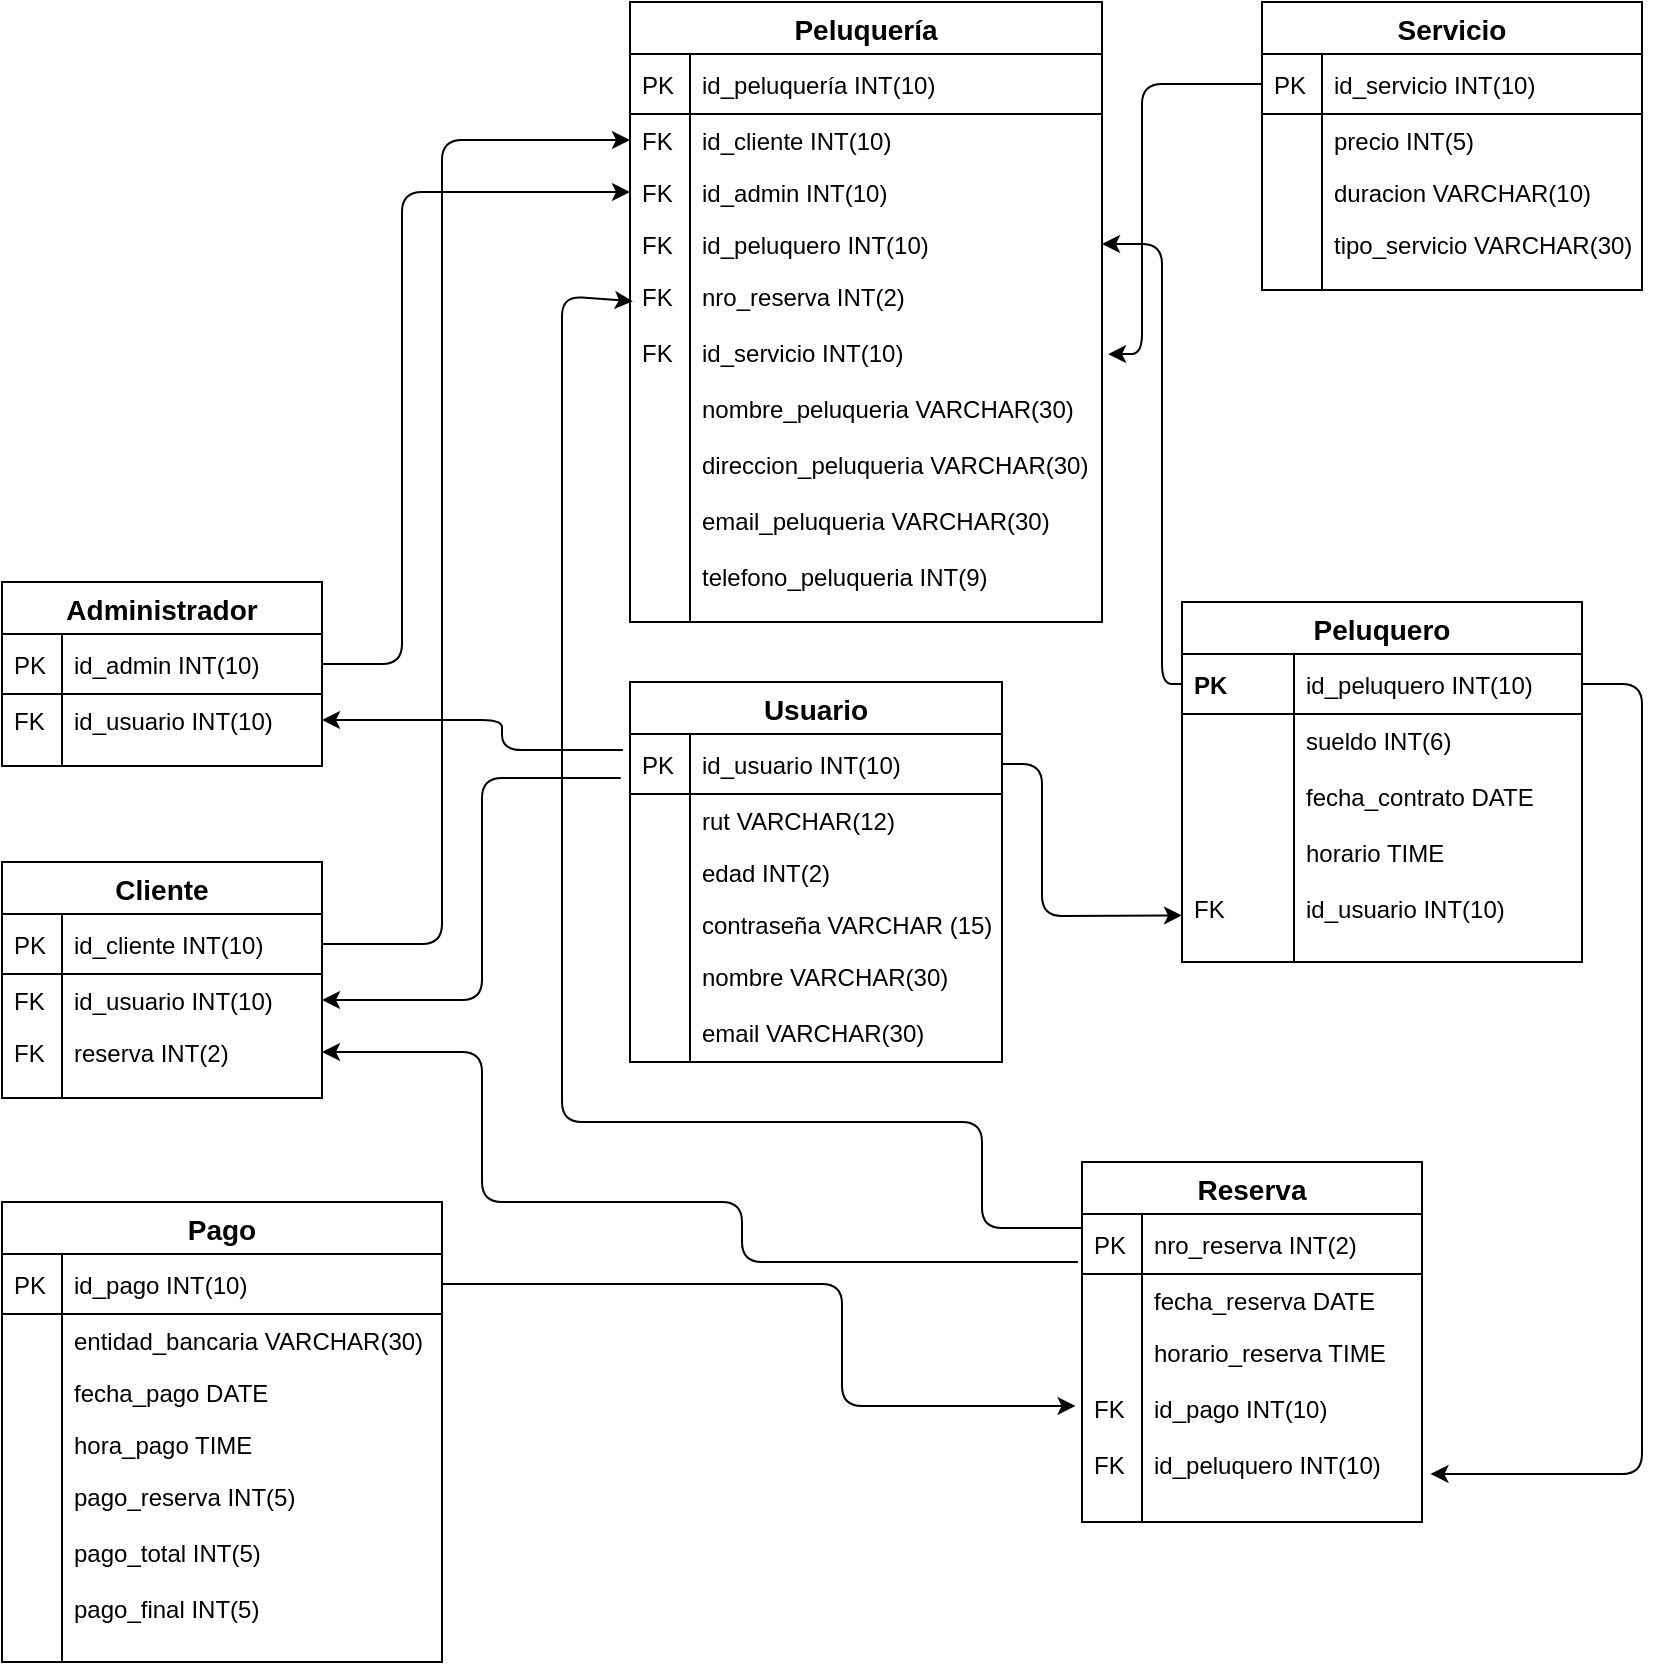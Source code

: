 <mxfile version="13.1.5" type="device"><diagram id="C5RBs43oDa-KdzZeNtuy" name="Page-1"><mxGraphModel dx="868" dy="1619" grid="1" gridSize="10" guides="1" tooltips="1" connect="1" arrows="1" fold="1" page="1" pageScale="1" pageWidth="827" pageHeight="1169" math="0" shadow="0"><root><mxCell id="WIyWlLk6GJQsqaUBKTNV-0"/><mxCell id="WIyWlLk6GJQsqaUBKTNV-1" parent="WIyWlLk6GJQsqaUBKTNV-0"/><mxCell id="bzGOOgUOMoPAj__PkRqI-43" value="Administrador" style="swimlane;fontStyle=1;childLayout=stackLayout;horizontal=1;startSize=26;horizontalStack=0;resizeParent=1;resizeParentMax=0;resizeLast=0;collapsible=1;marginBottom=0;align=center;fontSize=14;" parent="WIyWlLk6GJQsqaUBKTNV-1" vertex="1"><mxGeometry x="20" y="160" width="160" height="92" as="geometry"/></mxCell><mxCell id="bzGOOgUOMoPAj__PkRqI-44" value="id_admin INT(10)" style="shape=partialRectangle;top=0;left=0;right=0;bottom=1;align=left;verticalAlign=middle;fillColor=none;spacingLeft=34;spacingRight=4;overflow=hidden;rotatable=0;points=[[0,0.5],[1,0.5]];portConstraint=eastwest;dropTarget=0;fontStyle=0;fontSize=12;" parent="bzGOOgUOMoPAj__PkRqI-43" vertex="1"><mxGeometry y="26" width="160" height="30" as="geometry"/></mxCell><mxCell id="bzGOOgUOMoPAj__PkRqI-45" value="PK" style="shape=partialRectangle;top=0;left=0;bottom=0;fillColor=none;align=left;verticalAlign=middle;spacingLeft=4;spacingRight=4;overflow=hidden;rotatable=0;points=[];portConstraint=eastwest;part=1;fontSize=12;" parent="bzGOOgUOMoPAj__PkRqI-44" vertex="1" connectable="0"><mxGeometry width="30" height="30" as="geometry"/></mxCell><mxCell id="bzGOOgUOMoPAj__PkRqI-46" value="id_usuario INT(10)" style="shape=partialRectangle;top=0;left=0;right=0;bottom=0;align=left;verticalAlign=top;fillColor=none;spacingLeft=34;spacingRight=4;overflow=hidden;rotatable=0;points=[[0,0.5],[1,0.5]];portConstraint=eastwest;dropTarget=0;fontSize=12;" parent="bzGOOgUOMoPAj__PkRqI-43" vertex="1"><mxGeometry y="56" width="160" height="26" as="geometry"/></mxCell><mxCell id="bzGOOgUOMoPAj__PkRqI-47" value="FK" style="shape=partialRectangle;top=0;left=0;bottom=0;fillColor=none;align=left;verticalAlign=top;spacingLeft=4;spacingRight=4;overflow=hidden;rotatable=0;points=[];portConstraint=eastwest;part=1;fontSize=12;" parent="bzGOOgUOMoPAj__PkRqI-46" vertex="1" connectable="0"><mxGeometry width="30" height="26" as="geometry"/></mxCell><mxCell id="bzGOOgUOMoPAj__PkRqI-52" value="" style="shape=partialRectangle;top=0;left=0;right=0;bottom=0;align=left;verticalAlign=top;fillColor=none;spacingLeft=34;spacingRight=4;overflow=hidden;rotatable=0;points=[[0,0.5],[1,0.5]];portConstraint=eastwest;dropTarget=0;fontSize=12;" parent="bzGOOgUOMoPAj__PkRqI-43" vertex="1"><mxGeometry y="82" width="160" height="10" as="geometry"/></mxCell><mxCell id="bzGOOgUOMoPAj__PkRqI-53" value="" style="shape=partialRectangle;top=0;left=0;bottom=0;fillColor=none;align=left;verticalAlign=top;spacingLeft=4;spacingRight=4;overflow=hidden;rotatable=0;points=[];portConstraint=eastwest;part=1;fontSize=12;" parent="bzGOOgUOMoPAj__PkRqI-52" vertex="1" connectable="0"><mxGeometry width="30" height="10" as="geometry"/></mxCell><mxCell id="bzGOOgUOMoPAj__PkRqI-76" value="Peluquería" style="swimlane;fontStyle=1;childLayout=stackLayout;horizontal=1;startSize=26;horizontalStack=0;resizeParent=1;resizeParentMax=0;resizeLast=0;collapsible=1;marginBottom=0;align=center;fontSize=14;" parent="WIyWlLk6GJQsqaUBKTNV-1" vertex="1"><mxGeometry x="334" y="-130" width="236" height="310" as="geometry"/></mxCell><mxCell id="bzGOOgUOMoPAj__PkRqI-77" value="id_peluquería INT(10)" style="shape=partialRectangle;top=0;left=0;right=0;bottom=1;align=left;verticalAlign=middle;fillColor=none;spacingLeft=34;spacingRight=4;overflow=hidden;rotatable=0;points=[[0,0.5],[1,0.5]];portConstraint=eastwest;dropTarget=0;fontStyle=0;fontSize=12;" parent="bzGOOgUOMoPAj__PkRqI-76" vertex="1"><mxGeometry y="26" width="236" height="30" as="geometry"/></mxCell><mxCell id="bzGOOgUOMoPAj__PkRqI-78" value="PK" style="shape=partialRectangle;top=0;left=0;bottom=0;fillColor=none;align=left;verticalAlign=middle;spacingLeft=4;spacingRight=4;overflow=hidden;rotatable=0;points=[];portConstraint=eastwest;part=1;fontSize=12;" parent="bzGOOgUOMoPAj__PkRqI-77" vertex="1" connectable="0"><mxGeometry width="30" height="30" as="geometry"/></mxCell><mxCell id="bzGOOgUOMoPAj__PkRqI-79" value="id_cliente INT(10)" style="shape=partialRectangle;top=0;left=0;right=0;bottom=0;align=left;verticalAlign=top;fillColor=none;spacingLeft=34;spacingRight=4;overflow=hidden;rotatable=0;points=[[0,0.5],[1,0.5]];portConstraint=eastwest;dropTarget=0;fontSize=12;" parent="bzGOOgUOMoPAj__PkRqI-76" vertex="1"><mxGeometry y="56" width="236" height="26" as="geometry"/></mxCell><mxCell id="bzGOOgUOMoPAj__PkRqI-80" value="FK" style="shape=partialRectangle;top=0;left=0;bottom=0;fillColor=none;align=left;verticalAlign=top;spacingLeft=4;spacingRight=4;overflow=hidden;rotatable=0;points=[];portConstraint=eastwest;part=1;fontSize=12;" parent="bzGOOgUOMoPAj__PkRqI-79" vertex="1" connectable="0"><mxGeometry width="30" height="26" as="geometry"/></mxCell><mxCell id="bzGOOgUOMoPAj__PkRqI-81" value="id_admin INT(10)" style="shape=partialRectangle;top=0;left=0;right=0;bottom=0;align=left;verticalAlign=top;fillColor=none;spacingLeft=34;spacingRight=4;overflow=hidden;rotatable=0;points=[[0,0.5],[1,0.5]];portConstraint=eastwest;dropTarget=0;fontSize=12;" parent="bzGOOgUOMoPAj__PkRqI-76" vertex="1"><mxGeometry y="82" width="236" height="26" as="geometry"/></mxCell><mxCell id="bzGOOgUOMoPAj__PkRqI-82" value="FK" style="shape=partialRectangle;top=0;left=0;bottom=0;fillColor=none;align=left;verticalAlign=top;spacingLeft=4;spacingRight=4;overflow=hidden;rotatable=0;points=[];portConstraint=eastwest;part=1;fontSize=12;" parent="bzGOOgUOMoPAj__PkRqI-81" vertex="1" connectable="0"><mxGeometry width="30" height="26" as="geometry"/></mxCell><mxCell id="bzGOOgUOMoPAj__PkRqI-83" value="id_peluquero INT(10)" style="shape=partialRectangle;top=0;left=0;right=0;bottom=0;align=left;verticalAlign=top;fillColor=none;spacingLeft=34;spacingRight=4;overflow=hidden;rotatable=0;points=[[0,0.5],[1,0.5]];portConstraint=eastwest;dropTarget=0;fontSize=12;" parent="bzGOOgUOMoPAj__PkRqI-76" vertex="1"><mxGeometry y="108" width="236" height="26" as="geometry"/></mxCell><mxCell id="bzGOOgUOMoPAj__PkRqI-84" value="FK" style="shape=partialRectangle;top=0;left=0;bottom=0;fillColor=none;align=left;verticalAlign=top;spacingLeft=4;spacingRight=4;overflow=hidden;rotatable=0;points=[];portConstraint=eastwest;part=1;fontSize=12;" parent="bzGOOgUOMoPAj__PkRqI-83" vertex="1" connectable="0"><mxGeometry width="30" height="26" as="geometry"/></mxCell><mxCell id="bzGOOgUOMoPAj__PkRqI-85" value="nro_reserva INT(2)&#10;&#10;id_servicio INT(10)&#10;&#10;nombre_peluqueria VARCHAR(30)&#10;&#10;direccion_peluqueria VARCHAR(30)&#10;&#10;email_peluqueria VARCHAR(30)&#10;&#10;telefono_peluqueria INT(9)" style="shape=partialRectangle;top=0;left=0;right=0;bottom=0;align=left;verticalAlign=top;fillColor=none;spacingLeft=34;spacingRight=4;overflow=hidden;rotatable=0;points=[[0,0.5],[1,0.5]];portConstraint=eastwest;dropTarget=0;fontSize=12;" parent="bzGOOgUOMoPAj__PkRqI-76" vertex="1"><mxGeometry y="134" width="236" height="176" as="geometry"/></mxCell><mxCell id="bzGOOgUOMoPAj__PkRqI-86" value="FK&#10;&#10;FK" style="shape=partialRectangle;top=0;left=0;bottom=0;fillColor=none;align=left;verticalAlign=top;spacingLeft=4;spacingRight=4;overflow=hidden;rotatable=0;points=[];portConstraint=eastwest;part=1;fontSize=12;" parent="bzGOOgUOMoPAj__PkRqI-85" vertex="1" connectable="0"><mxGeometry width="30" height="176.0" as="geometry"/></mxCell><mxCell id="bzGOOgUOMoPAj__PkRqI-87" value="" style="endArrow=classic;html=1;exitX=1;exitY=0.5;exitDx=0;exitDy=0;entryX=0;entryY=0.5;entryDx=0;entryDy=0;" parent="WIyWlLk6GJQsqaUBKTNV-1" source="bzGOOgUOMoPAj__PkRqI-44" target="bzGOOgUOMoPAj__PkRqI-81" edge="1"><mxGeometry width="50" height="50" relative="1" as="geometry"><mxPoint x="200" y="230" as="sourcePoint"/><mxPoint x="270" y="-50" as="targetPoint"/><Array as="points"><mxPoint x="220" y="201"/><mxPoint x="220" y="-35"/></Array></mxGeometry></mxCell><mxCell id="bzGOOgUOMoPAj__PkRqI-54" value="Cliente" style="swimlane;fontStyle=1;childLayout=stackLayout;horizontal=1;startSize=26;horizontalStack=0;resizeParent=1;resizeParentMax=0;resizeLast=0;collapsible=1;marginBottom=0;align=center;fontSize=14;" parent="WIyWlLk6GJQsqaUBKTNV-1" vertex="1"><mxGeometry x="20" y="300" width="160" height="118" as="geometry"/></mxCell><mxCell id="bzGOOgUOMoPAj__PkRqI-55" value="id_cliente INT(10)" style="shape=partialRectangle;top=0;left=0;right=0;bottom=1;align=left;verticalAlign=middle;fillColor=none;spacingLeft=34;spacingRight=4;overflow=hidden;rotatable=0;points=[[0,0.5],[1,0.5]];portConstraint=eastwest;dropTarget=0;fontStyle=0;fontSize=12;" parent="bzGOOgUOMoPAj__PkRqI-54" vertex="1"><mxGeometry y="26" width="160" height="30" as="geometry"/></mxCell><mxCell id="bzGOOgUOMoPAj__PkRqI-56" value="PK" style="shape=partialRectangle;top=0;left=0;bottom=0;fillColor=none;align=left;verticalAlign=middle;spacingLeft=4;spacingRight=4;overflow=hidden;rotatable=0;points=[];portConstraint=eastwest;part=1;fontSize=12;" parent="bzGOOgUOMoPAj__PkRqI-55" vertex="1" connectable="0"><mxGeometry width="30" height="30" as="geometry"/></mxCell><mxCell id="bzGOOgUOMoPAj__PkRqI-57" value="id_usuario INT(10)" style="shape=partialRectangle;top=0;left=0;right=0;bottom=0;align=left;verticalAlign=top;fillColor=none;spacingLeft=34;spacingRight=4;overflow=hidden;rotatable=0;points=[[0,0.5],[1,0.5]];portConstraint=eastwest;dropTarget=0;fontSize=12;" parent="bzGOOgUOMoPAj__PkRqI-54" vertex="1"><mxGeometry y="56" width="160" height="26" as="geometry"/></mxCell><mxCell id="bzGOOgUOMoPAj__PkRqI-58" value="FK" style="shape=partialRectangle;top=0;left=0;bottom=0;fillColor=none;align=left;verticalAlign=top;spacingLeft=4;spacingRight=4;overflow=hidden;rotatable=0;points=[];portConstraint=eastwest;part=1;fontSize=12;" parent="bzGOOgUOMoPAj__PkRqI-57" vertex="1" connectable="0"><mxGeometry width="30" height="26" as="geometry"/></mxCell><mxCell id="bzGOOgUOMoPAj__PkRqI-59" value="reserva INT(2)" style="shape=partialRectangle;top=0;left=0;right=0;bottom=0;align=left;verticalAlign=top;fillColor=none;spacingLeft=34;spacingRight=4;overflow=hidden;rotatable=0;points=[[0,0.5],[1,0.5]];portConstraint=eastwest;dropTarget=0;fontSize=12;" parent="bzGOOgUOMoPAj__PkRqI-54" vertex="1"><mxGeometry y="82" width="160" height="26" as="geometry"/></mxCell><mxCell id="bzGOOgUOMoPAj__PkRqI-60" value="FK" style="shape=partialRectangle;top=0;left=0;bottom=0;fillColor=none;align=left;verticalAlign=top;spacingLeft=4;spacingRight=4;overflow=hidden;rotatable=0;points=[];portConstraint=eastwest;part=1;fontSize=12;" parent="bzGOOgUOMoPAj__PkRqI-59" vertex="1" connectable="0"><mxGeometry width="30" height="26" as="geometry"/></mxCell><mxCell id="bzGOOgUOMoPAj__PkRqI-63" value="" style="shape=partialRectangle;top=0;left=0;right=0;bottom=0;align=left;verticalAlign=top;fillColor=none;spacingLeft=34;spacingRight=4;overflow=hidden;rotatable=0;points=[[0,0.5],[1,0.5]];portConstraint=eastwest;dropTarget=0;fontSize=12;" parent="bzGOOgUOMoPAj__PkRqI-54" vertex="1"><mxGeometry y="108" width="160" height="10" as="geometry"/></mxCell><mxCell id="bzGOOgUOMoPAj__PkRqI-64" value="" style="shape=partialRectangle;top=0;left=0;bottom=0;fillColor=none;align=left;verticalAlign=top;spacingLeft=4;spacingRight=4;overflow=hidden;rotatable=0;points=[];portConstraint=eastwest;part=1;fontSize=12;" parent="bzGOOgUOMoPAj__PkRqI-63" vertex="1" connectable="0"><mxGeometry width="30" height="10" as="geometry"/></mxCell><mxCell id="bzGOOgUOMoPAj__PkRqI-36" value="Peluquero" style="swimlane;fontStyle=1;childLayout=stackLayout;horizontal=1;startSize=26;horizontalStack=0;resizeParent=1;resizeParentMax=0;resizeLast=0;collapsible=1;marginBottom=0;align=center;fontSize=14;" parent="WIyWlLk6GJQsqaUBKTNV-1" vertex="1"><mxGeometry x="610" y="170" width="200" height="180" as="geometry"/></mxCell><mxCell id="bzGOOgUOMoPAj__PkRqI-39" value="id_peluquero INT(10)" style="shape=partialRectangle;top=0;left=0;right=0;bottom=1;align=left;verticalAlign=middle;fillColor=none;spacingLeft=60;spacingRight=4;overflow=hidden;rotatable=0;points=[[0,0.5],[1,0.5]];portConstraint=eastwest;dropTarget=0;fontStyle=0;fontSize=12;" parent="bzGOOgUOMoPAj__PkRqI-36" vertex="1"><mxGeometry y="26" width="200" height="30" as="geometry"/></mxCell><mxCell id="bzGOOgUOMoPAj__PkRqI-40" value="PK" style="shape=partialRectangle;fontStyle=1;top=0;left=0;bottom=0;fillColor=none;align=left;verticalAlign=middle;spacingLeft=4;spacingRight=4;overflow=hidden;rotatable=0;points=[];portConstraint=eastwest;part=1;fontSize=12;" parent="bzGOOgUOMoPAj__PkRqI-39" vertex="1" connectable="0"><mxGeometry width="56" height="30" as="geometry"/></mxCell><mxCell id="bzGOOgUOMoPAj__PkRqI-41" value="sueldo INT(6)&#10;&#10;fecha_contrato DATE&#10;&#10;horario TIME&#10;&#10;id_usuario INT(10)" style="shape=partialRectangle;top=0;left=0;right=0;bottom=0;align=left;verticalAlign=top;fillColor=none;spacingLeft=60;spacingRight=4;overflow=hidden;rotatable=0;points=[[0,0.5],[1,0.5]];portConstraint=eastwest;dropTarget=0;fontSize=12;" parent="bzGOOgUOMoPAj__PkRqI-36" vertex="1"><mxGeometry y="56" width="200" height="124" as="geometry"/></mxCell><mxCell id="bzGOOgUOMoPAj__PkRqI-42" value="&#10;&#10;&#10;&#10;&#10;&#10;FK" style="shape=partialRectangle;top=0;left=0;bottom=0;fillColor=none;align=left;verticalAlign=top;spacingLeft=4;spacingRight=4;overflow=hidden;rotatable=0;points=[];portConstraint=eastwest;part=1;fontSize=12;" parent="bzGOOgUOMoPAj__PkRqI-41" vertex="1" connectable="0"><mxGeometry width="56" height="124" as="geometry"/></mxCell><mxCell id="bzGOOgUOMoPAj__PkRqI-88" value="" style="endArrow=classic;html=1;exitX=0;exitY=0.5;exitDx=0;exitDy=0;entryX=1;entryY=0.5;entryDx=0;entryDy=0;" parent="WIyWlLk6GJQsqaUBKTNV-1" source="bzGOOgUOMoPAj__PkRqI-39" target="bzGOOgUOMoPAj__PkRqI-83" edge="1"><mxGeometry width="50" height="50" relative="1" as="geometry"><mxPoint x="550" y="210" as="sourcePoint"/><mxPoint x="540" as="targetPoint"/><Array as="points"><mxPoint x="600" y="211"/><mxPoint x="600" y="-9"/></Array></mxGeometry></mxCell><mxCell id="bzGOOgUOMoPAj__PkRqI-89" value="" style="endArrow=classic;html=1;exitX=1;exitY=0.5;exitDx=0;exitDy=0;entryX=0;entryY=0.5;entryDx=0;entryDy=0;" parent="WIyWlLk6GJQsqaUBKTNV-1" source="bzGOOgUOMoPAj__PkRqI-55" target="bzGOOgUOMoPAj__PkRqI-79" edge="1"><mxGeometry width="50" height="50" relative="1" as="geometry"><mxPoint x="210" y="340" as="sourcePoint"/><mxPoint x="240" y="-90" as="targetPoint"/><Array as="points"><mxPoint x="240" y="341"/><mxPoint x="240" y="-61"/></Array></mxGeometry></mxCell><mxCell id="bzGOOgUOMoPAj__PkRqI-25" value="Reserva" style="swimlane;fontStyle=1;childLayout=stackLayout;horizontal=1;startSize=26;horizontalStack=0;resizeParent=1;resizeParentMax=0;resizeLast=0;collapsible=1;marginBottom=0;align=center;fontSize=14;" parent="WIyWlLk6GJQsqaUBKTNV-1" vertex="1"><mxGeometry x="560" y="450" width="170" height="180" as="geometry"/></mxCell><mxCell id="bzGOOgUOMoPAj__PkRqI-26" value="nro_reserva INT(2)" style="shape=partialRectangle;top=0;left=0;right=0;bottom=1;align=left;verticalAlign=middle;fillColor=none;spacingLeft=34;spacingRight=4;overflow=hidden;rotatable=0;points=[[0,0.5],[1,0.5]];portConstraint=eastwest;dropTarget=0;fontStyle=0;fontSize=12;" parent="bzGOOgUOMoPAj__PkRqI-25" vertex="1"><mxGeometry y="26" width="170" height="30" as="geometry"/></mxCell><mxCell id="bzGOOgUOMoPAj__PkRqI-27" value="PK" style="shape=partialRectangle;top=0;left=0;bottom=0;fillColor=none;align=left;verticalAlign=middle;spacingLeft=4;spacingRight=4;overflow=hidden;rotatable=0;points=[];portConstraint=eastwest;part=1;fontSize=12;" parent="bzGOOgUOMoPAj__PkRqI-26" vertex="1" connectable="0"><mxGeometry width="30" height="30" as="geometry"/></mxCell><mxCell id="bzGOOgUOMoPAj__PkRqI-28" value="fecha_reserva DATE" style="shape=partialRectangle;top=0;left=0;right=0;bottom=0;align=left;verticalAlign=top;fillColor=none;spacingLeft=34;spacingRight=4;overflow=hidden;rotatable=0;points=[[0,0.5],[1,0.5]];portConstraint=eastwest;dropTarget=0;fontSize=12;" parent="bzGOOgUOMoPAj__PkRqI-25" vertex="1"><mxGeometry y="56" width="170" height="26" as="geometry"/></mxCell><mxCell id="bzGOOgUOMoPAj__PkRqI-29" value="" style="shape=partialRectangle;top=0;left=0;bottom=0;fillColor=none;align=left;verticalAlign=top;spacingLeft=4;spacingRight=4;overflow=hidden;rotatable=0;points=[];portConstraint=eastwest;part=1;fontSize=12;" parent="bzGOOgUOMoPAj__PkRqI-28" vertex="1" connectable="0"><mxGeometry width="30" height="26" as="geometry"/></mxCell><mxCell id="bzGOOgUOMoPAj__PkRqI-30" value="horario_reserva TIME&#10;&#10;id_pago INT(10)&#10;&#10;id_peluquero INT(10)" style="shape=partialRectangle;top=0;left=0;right=0;bottom=0;align=left;verticalAlign=top;fillColor=none;spacingLeft=34;spacingRight=4;overflow=hidden;rotatable=0;points=[[0,0.5],[1,0.5]];portConstraint=eastwest;dropTarget=0;fontSize=12;" parent="bzGOOgUOMoPAj__PkRqI-25" vertex="1"><mxGeometry y="82" width="170" height="98" as="geometry"/></mxCell><mxCell id="bzGOOgUOMoPAj__PkRqI-31" value="&#10;&#10;FK&#10;&#10;FK" style="shape=partialRectangle;top=0;left=0;bottom=0;fillColor=none;align=left;verticalAlign=top;spacingLeft=4;spacingRight=4;overflow=hidden;rotatable=0;points=[];portConstraint=eastwest;part=1;fontSize=12;" parent="bzGOOgUOMoPAj__PkRqI-30" vertex="1" connectable="0"><mxGeometry width="30" height="98" as="geometry"/></mxCell><mxCell id="bzGOOgUOMoPAj__PkRqI-90" value="" style="endArrow=classic;html=1;exitX=0;exitY=0.233;exitDx=0;exitDy=0;entryX=0.006;entryY=0.089;entryDx=0;entryDy=0;entryPerimeter=0;exitPerimeter=0;" parent="WIyWlLk6GJQsqaUBKTNV-1" source="bzGOOgUOMoPAj__PkRqI-26" target="bzGOOgUOMoPAj__PkRqI-85" edge="1"><mxGeometry width="50" height="50" relative="1" as="geometry"><mxPoint x="460" y="480" as="sourcePoint"/><mxPoint x="300" y="10" as="targetPoint"/><Array as="points"><mxPoint x="510" y="483"/><mxPoint x="510" y="430"/><mxPoint x="300" y="430"/><mxPoint x="300" y="17"/></Array></mxGeometry></mxCell><mxCell id="bzGOOgUOMoPAj__PkRqI-94" value="" style="endArrow=classic;html=1;exitX=-0.019;exitY=0.267;exitDx=0;exitDy=0;exitPerimeter=0;entryX=1;entryY=0.5;entryDx=0;entryDy=0;" parent="WIyWlLk6GJQsqaUBKTNV-1" source="bzGOOgUOMoPAj__PkRqI-1" target="bzGOOgUOMoPAj__PkRqI-46" edge="1"><mxGeometry width="50" height="50" relative="1" as="geometry"><mxPoint x="250" y="310" as="sourcePoint"/><mxPoint x="210" y="275" as="targetPoint"/><Array as="points"><mxPoint x="270" y="244"/><mxPoint x="270" y="229"/></Array></mxGeometry></mxCell><mxCell id="bzGOOgUOMoPAj__PkRqI-95" value="" style="endArrow=classic;html=1;exitX=-0.025;exitY=0.733;exitDx=0;exitDy=0;exitPerimeter=0;entryX=1;entryY=0.5;entryDx=0;entryDy=0;" parent="WIyWlLk6GJQsqaUBKTNV-1" source="bzGOOgUOMoPAj__PkRqI-1" target="bzGOOgUOMoPAj__PkRqI-57" edge="1"><mxGeometry width="50" height="50" relative="1" as="geometry"><mxPoint x="220" y="430" as="sourcePoint"/><mxPoint x="260" y="400" as="targetPoint"/><Array as="points"><mxPoint x="260" y="258"/><mxPoint x="260" y="369"/></Array></mxGeometry></mxCell><mxCell id="bzGOOgUOMoPAj__PkRqI-96" value="" style="endArrow=classic;html=1;exitX=-0.012;exitY=0.8;exitDx=0;exitDy=0;exitPerimeter=0;entryX=1;entryY=0.5;entryDx=0;entryDy=0;" parent="WIyWlLk6GJQsqaUBKTNV-1" source="bzGOOgUOMoPAj__PkRqI-26" target="bzGOOgUOMoPAj__PkRqI-59" edge="1"><mxGeometry width="50" height="50" relative="1" as="geometry"><mxPoint x="450" y="540" as="sourcePoint"/><mxPoint x="220" y="400" as="targetPoint"/><Array as="points"><mxPoint x="390" y="500"/><mxPoint x="390" y="470"/><mxPoint x="260" y="470"/><mxPoint x="260" y="395"/></Array></mxGeometry></mxCell><mxCell id="bzGOOgUOMoPAj__PkRqI-97" value="" style="endArrow=classic;html=1;exitX=1;exitY=0.5;exitDx=0;exitDy=0;entryX=0;entryY=0.812;entryDx=0;entryDy=0;entryPerimeter=0;" parent="WIyWlLk6GJQsqaUBKTNV-1" source="bzGOOgUOMoPAj__PkRqI-1" target="bzGOOgUOMoPAj__PkRqI-41" edge="1"><mxGeometry width="50" height="50" relative="1" as="geometry"><mxPoint x="520" y="320" as="sourcePoint"/><mxPoint x="540" y="360" as="targetPoint"/><Array as="points"><mxPoint x="540" y="251"/><mxPoint x="540" y="327"/></Array></mxGeometry></mxCell><mxCell id="bzGOOgUOMoPAj__PkRqI-98" value="" style="endArrow=classic;html=1;exitX=1;exitY=0.5;exitDx=0;exitDy=0;entryX=1.025;entryY=0.755;entryDx=0;entryDy=0;entryPerimeter=0;" parent="WIyWlLk6GJQsqaUBKTNV-1" source="bzGOOgUOMoPAj__PkRqI-39" target="bzGOOgUOMoPAj__PkRqI-30" edge="1"><mxGeometry width="50" height="50" relative="1" as="geometry"><mxPoint x="800" y="260" as="sourcePoint"/><mxPoint x="800" y="610" as="targetPoint"/><Array as="points"><mxPoint x="840" y="211"/><mxPoint x="840" y="606"/></Array></mxGeometry></mxCell><mxCell id="bzGOOgUOMoPAj__PkRqI-99" value="" style="endArrow=classic;html=1;exitX=1;exitY=0.5;exitDx=0;exitDy=0;entryX=-0.019;entryY=0.408;entryDx=0;entryDy=0;entryPerimeter=0;" parent="WIyWlLk6GJQsqaUBKTNV-1" source="bzGOOgUOMoPAj__PkRqI-66" target="bzGOOgUOMoPAj__PkRqI-30" edge="1"><mxGeometry width="50" height="50" relative="1" as="geometry"><mxPoint x="420" y="590" as="sourcePoint"/><mxPoint x="440" y="590" as="targetPoint"/><Array as="points"><mxPoint x="310" y="511"/><mxPoint x="440" y="511"/><mxPoint x="440" y="572"/></Array></mxGeometry></mxCell><mxCell id="bzGOOgUOMoPAj__PkRqI-65" value="Pago" style="swimlane;fontStyle=1;childLayout=stackLayout;horizontal=1;startSize=26;horizontalStack=0;resizeParent=1;resizeParentMax=0;resizeLast=0;collapsible=1;marginBottom=0;align=center;fontSize=14;" parent="WIyWlLk6GJQsqaUBKTNV-1" vertex="1"><mxGeometry x="20" y="470" width="220" height="230" as="geometry"/></mxCell><mxCell id="bzGOOgUOMoPAj__PkRqI-66" value="id_pago INT(10)" style="shape=partialRectangle;top=0;left=0;right=0;bottom=1;align=left;verticalAlign=middle;fillColor=none;spacingLeft=34;spacingRight=4;overflow=hidden;rotatable=0;points=[[0,0.5],[1,0.5]];portConstraint=eastwest;dropTarget=0;fontStyle=0;fontSize=12;" parent="bzGOOgUOMoPAj__PkRqI-65" vertex="1"><mxGeometry y="26" width="220" height="30" as="geometry"/></mxCell><mxCell id="bzGOOgUOMoPAj__PkRqI-67" value="PK" style="shape=partialRectangle;top=0;left=0;bottom=0;fillColor=none;align=left;verticalAlign=middle;spacingLeft=4;spacingRight=4;overflow=hidden;rotatable=0;points=[];portConstraint=eastwest;part=1;fontSize=12;" parent="bzGOOgUOMoPAj__PkRqI-66" vertex="1" connectable="0"><mxGeometry width="30" height="30" as="geometry"/></mxCell><mxCell id="bzGOOgUOMoPAj__PkRqI-68" value="entidad_bancaria VARCHAR(30)" style="shape=partialRectangle;top=0;left=0;right=0;bottom=0;align=left;verticalAlign=top;fillColor=none;spacingLeft=34;spacingRight=4;overflow=hidden;rotatable=0;points=[[0,0.5],[1,0.5]];portConstraint=eastwest;dropTarget=0;fontSize=12;" parent="bzGOOgUOMoPAj__PkRqI-65" vertex="1"><mxGeometry y="56" width="220" height="26" as="geometry"/></mxCell><mxCell id="bzGOOgUOMoPAj__PkRqI-69" value="" style="shape=partialRectangle;top=0;left=0;bottom=0;fillColor=none;align=left;verticalAlign=top;spacingLeft=4;spacingRight=4;overflow=hidden;rotatable=0;points=[];portConstraint=eastwest;part=1;fontSize=12;" parent="bzGOOgUOMoPAj__PkRqI-68" vertex="1" connectable="0"><mxGeometry width="30" height="26" as="geometry"/></mxCell><mxCell id="bzGOOgUOMoPAj__PkRqI-70" value="fecha_pago DATE" style="shape=partialRectangle;top=0;left=0;right=0;bottom=0;align=left;verticalAlign=top;fillColor=none;spacingLeft=34;spacingRight=4;overflow=hidden;rotatable=0;points=[[0,0.5],[1,0.5]];portConstraint=eastwest;dropTarget=0;fontSize=12;" parent="bzGOOgUOMoPAj__PkRqI-65" vertex="1"><mxGeometry y="82" width="220" height="26" as="geometry"/></mxCell><mxCell id="bzGOOgUOMoPAj__PkRqI-71" value="" style="shape=partialRectangle;top=0;left=0;bottom=0;fillColor=none;align=left;verticalAlign=top;spacingLeft=4;spacingRight=4;overflow=hidden;rotatable=0;points=[];portConstraint=eastwest;part=1;fontSize=12;" parent="bzGOOgUOMoPAj__PkRqI-70" vertex="1" connectable="0"><mxGeometry width="30" height="26" as="geometry"/></mxCell><mxCell id="bzGOOgUOMoPAj__PkRqI-72" value="hora_pago TIME" style="shape=partialRectangle;top=0;left=0;right=0;bottom=0;align=left;verticalAlign=top;fillColor=none;spacingLeft=34;spacingRight=4;overflow=hidden;rotatable=0;points=[[0,0.5],[1,0.5]];portConstraint=eastwest;dropTarget=0;fontSize=12;" parent="bzGOOgUOMoPAj__PkRqI-65" vertex="1"><mxGeometry y="108" width="220" height="26" as="geometry"/></mxCell><mxCell id="bzGOOgUOMoPAj__PkRqI-73" value="" style="shape=partialRectangle;top=0;left=0;bottom=0;fillColor=none;align=left;verticalAlign=top;spacingLeft=4;spacingRight=4;overflow=hidden;rotatable=0;points=[];portConstraint=eastwest;part=1;fontSize=12;" parent="bzGOOgUOMoPAj__PkRqI-72" vertex="1" connectable="0"><mxGeometry width="30" height="26" as="geometry"/></mxCell><mxCell id="bzGOOgUOMoPAj__PkRqI-74" value="pago_reserva INT(5)&#10;&#10;pago_total INT(5)&#10;&#10;pago_final INT(5)" style="shape=partialRectangle;top=0;left=0;right=0;bottom=0;align=left;verticalAlign=top;fillColor=none;spacingLeft=34;spacingRight=4;overflow=hidden;rotatable=0;points=[[0,0.5],[1,0.5]];portConstraint=eastwest;dropTarget=0;fontSize=12;" parent="bzGOOgUOMoPAj__PkRqI-65" vertex="1"><mxGeometry y="134" width="220" height="96" as="geometry"/></mxCell><mxCell id="bzGOOgUOMoPAj__PkRqI-75" value="" style="shape=partialRectangle;top=0;left=0;bottom=0;fillColor=none;align=left;verticalAlign=top;spacingLeft=4;spacingRight=4;overflow=hidden;rotatable=0;points=[];portConstraint=eastwest;part=1;fontSize=12;" parent="bzGOOgUOMoPAj__PkRqI-74" vertex="1" connectable="0"><mxGeometry width="30" height="96" as="geometry"/></mxCell><mxCell id="VdkjacuEEyHCmjeATP-t-0" value="Servicio" style="swimlane;fontStyle=1;childLayout=stackLayout;horizontal=1;startSize=26;horizontalStack=0;resizeParent=1;resizeParentMax=0;resizeLast=0;collapsible=1;marginBottom=0;align=center;fontSize=14;" vertex="1" parent="WIyWlLk6GJQsqaUBKTNV-1"><mxGeometry x="650" y="-130" width="190" height="144" as="geometry"/></mxCell><mxCell id="VdkjacuEEyHCmjeATP-t-1" value="id_servicio INT(10)" style="shape=partialRectangle;top=0;left=0;right=0;bottom=1;align=left;verticalAlign=middle;fillColor=none;spacingLeft=34;spacingRight=4;overflow=hidden;rotatable=0;points=[[0,0.5],[1,0.5]];portConstraint=eastwest;dropTarget=0;fontStyle=0;fontSize=12;" vertex="1" parent="VdkjacuEEyHCmjeATP-t-0"><mxGeometry y="26" width="190" height="30" as="geometry"/></mxCell><mxCell id="VdkjacuEEyHCmjeATP-t-2" value="PK" style="shape=partialRectangle;top=0;left=0;bottom=0;fillColor=none;align=left;verticalAlign=middle;spacingLeft=4;spacingRight=4;overflow=hidden;rotatable=0;points=[];portConstraint=eastwest;part=1;fontSize=12;" vertex="1" connectable="0" parent="VdkjacuEEyHCmjeATP-t-1"><mxGeometry width="30" height="30" as="geometry"/></mxCell><mxCell id="VdkjacuEEyHCmjeATP-t-3" value="precio INT(5)" style="shape=partialRectangle;top=0;left=0;right=0;bottom=0;align=left;verticalAlign=top;fillColor=none;spacingLeft=34;spacingRight=4;overflow=hidden;rotatable=0;points=[[0,0.5],[1,0.5]];portConstraint=eastwest;dropTarget=0;fontSize=12;" vertex="1" parent="VdkjacuEEyHCmjeATP-t-0"><mxGeometry y="56" width="190" height="26" as="geometry"/></mxCell><mxCell id="VdkjacuEEyHCmjeATP-t-4" value="" style="shape=partialRectangle;top=0;left=0;bottom=0;fillColor=none;align=left;verticalAlign=top;spacingLeft=4;spacingRight=4;overflow=hidden;rotatable=0;points=[];portConstraint=eastwest;part=1;fontSize=12;" vertex="1" connectable="0" parent="VdkjacuEEyHCmjeATP-t-3"><mxGeometry width="30" height="26" as="geometry"/></mxCell><mxCell id="VdkjacuEEyHCmjeATP-t-5" value="duracion VARCHAR(10)" style="shape=partialRectangle;top=0;left=0;right=0;bottom=0;align=left;verticalAlign=top;fillColor=none;spacingLeft=34;spacingRight=4;overflow=hidden;rotatable=0;points=[[0,0.5],[1,0.5]];portConstraint=eastwest;dropTarget=0;fontSize=12;" vertex="1" parent="VdkjacuEEyHCmjeATP-t-0"><mxGeometry y="82" width="190" height="26" as="geometry"/></mxCell><mxCell id="VdkjacuEEyHCmjeATP-t-6" value="" style="shape=partialRectangle;top=0;left=0;bottom=0;fillColor=none;align=left;verticalAlign=top;spacingLeft=4;spacingRight=4;overflow=hidden;rotatable=0;points=[];portConstraint=eastwest;part=1;fontSize=12;" vertex="1" connectable="0" parent="VdkjacuEEyHCmjeATP-t-5"><mxGeometry width="30" height="26" as="geometry"/></mxCell><mxCell id="VdkjacuEEyHCmjeATP-t-7" value="tipo_servicio VARCHAR(30)" style="shape=partialRectangle;top=0;left=0;right=0;bottom=0;align=left;verticalAlign=top;fillColor=none;spacingLeft=34;spacingRight=4;overflow=hidden;rotatable=0;points=[[0,0.5],[1,0.5]];portConstraint=eastwest;dropTarget=0;fontSize=12;" vertex="1" parent="VdkjacuEEyHCmjeATP-t-0"><mxGeometry y="108" width="190" height="26" as="geometry"/></mxCell><mxCell id="VdkjacuEEyHCmjeATP-t-8" value="" style="shape=partialRectangle;top=0;left=0;bottom=0;fillColor=none;align=left;verticalAlign=top;spacingLeft=4;spacingRight=4;overflow=hidden;rotatable=0;points=[];portConstraint=eastwest;part=1;fontSize=12;" vertex="1" connectable="0" parent="VdkjacuEEyHCmjeATP-t-7"><mxGeometry width="30" height="26" as="geometry"/></mxCell><mxCell id="VdkjacuEEyHCmjeATP-t-9" value="" style="shape=partialRectangle;top=0;left=0;right=0;bottom=0;align=left;verticalAlign=top;fillColor=none;spacingLeft=34;spacingRight=4;overflow=hidden;rotatable=0;points=[[0,0.5],[1,0.5]];portConstraint=eastwest;dropTarget=0;fontSize=12;" vertex="1" parent="VdkjacuEEyHCmjeATP-t-0"><mxGeometry y="134" width="190" height="10" as="geometry"/></mxCell><mxCell id="VdkjacuEEyHCmjeATP-t-10" value="" style="shape=partialRectangle;top=0;left=0;bottom=0;fillColor=none;align=left;verticalAlign=top;spacingLeft=4;spacingRight=4;overflow=hidden;rotatable=0;points=[];portConstraint=eastwest;part=1;fontSize=12;" vertex="1" connectable="0" parent="VdkjacuEEyHCmjeATP-t-9"><mxGeometry width="30" height="10" as="geometry"/></mxCell><mxCell id="VdkjacuEEyHCmjeATP-t-11" value="" style="endArrow=classic;html=1;exitX=0;exitY=0.5;exitDx=0;exitDy=0;entryX=1.013;entryY=0.239;entryDx=0;entryDy=0;entryPerimeter=0;" edge="1" parent="WIyWlLk6GJQsqaUBKTNV-1" source="VdkjacuEEyHCmjeATP-t-1" target="bzGOOgUOMoPAj__PkRqI-85"><mxGeometry width="50" height="50" relative="1" as="geometry"><mxPoint x="630" y="-50" as="sourcePoint"/><mxPoint x="590" y="80" as="targetPoint"/><Array as="points"><mxPoint x="590" y="-89"/><mxPoint x="590" y="46"/></Array></mxGeometry></mxCell><mxCell id="bzGOOgUOMoPAj__PkRqI-0" value="Usuario" style="swimlane;fontStyle=1;childLayout=stackLayout;horizontal=1;startSize=26;horizontalStack=0;resizeParent=1;resizeParentMax=0;resizeLast=0;collapsible=1;marginBottom=0;align=center;fontSize=14;" parent="WIyWlLk6GJQsqaUBKTNV-1" vertex="1"><mxGeometry x="334" y="210" width="186" height="190" as="geometry"/></mxCell><mxCell id="bzGOOgUOMoPAj__PkRqI-1" value="id_usuario INT(10)" style="shape=partialRectangle;top=0;left=0;right=0;bottom=1;align=left;verticalAlign=middle;fillColor=none;spacingLeft=34;spacingRight=4;overflow=hidden;rotatable=0;points=[[0,0.5],[1,0.5]];portConstraint=eastwest;dropTarget=0;fontStyle=0;fontSize=12;" parent="bzGOOgUOMoPAj__PkRqI-0" vertex="1"><mxGeometry y="26" width="186" height="30" as="geometry"/></mxCell><mxCell id="bzGOOgUOMoPAj__PkRqI-2" value="PK" style="shape=partialRectangle;top=0;left=0;bottom=0;fillColor=none;align=left;verticalAlign=middle;spacingLeft=4;spacingRight=4;overflow=hidden;rotatable=0;points=[];portConstraint=eastwest;part=1;fontSize=12;" parent="bzGOOgUOMoPAj__PkRqI-1" vertex="1" connectable="0"><mxGeometry width="30" height="30" as="geometry"/></mxCell><mxCell id="bzGOOgUOMoPAj__PkRqI-3" value="rut VARCHAR(12)" style="shape=partialRectangle;top=0;left=0;right=0;bottom=0;align=left;verticalAlign=top;fillColor=none;spacingLeft=34;spacingRight=4;overflow=hidden;rotatable=0;points=[[0,0.5],[1,0.5]];portConstraint=eastwest;dropTarget=0;fontSize=12;" parent="bzGOOgUOMoPAj__PkRqI-0" vertex="1"><mxGeometry y="56" width="186" height="26" as="geometry"/></mxCell><mxCell id="bzGOOgUOMoPAj__PkRqI-4" value="" style="shape=partialRectangle;top=0;left=0;bottom=0;fillColor=none;align=left;verticalAlign=top;spacingLeft=4;spacingRight=4;overflow=hidden;rotatable=0;points=[];portConstraint=eastwest;part=1;fontSize=12;" parent="bzGOOgUOMoPAj__PkRqI-3" vertex="1" connectable="0"><mxGeometry width="30" height="26" as="geometry"/></mxCell><mxCell id="bzGOOgUOMoPAj__PkRqI-5" value="edad INT(2)" style="shape=partialRectangle;top=0;left=0;right=0;bottom=0;align=left;verticalAlign=top;fillColor=none;spacingLeft=34;spacingRight=4;overflow=hidden;rotatable=0;points=[[0,0.5],[1,0.5]];portConstraint=eastwest;dropTarget=0;fontSize=12;" parent="bzGOOgUOMoPAj__PkRqI-0" vertex="1"><mxGeometry y="82" width="186" height="26" as="geometry"/></mxCell><mxCell id="bzGOOgUOMoPAj__PkRqI-6" value="" style="shape=partialRectangle;top=0;left=0;bottom=0;fillColor=none;align=left;verticalAlign=top;spacingLeft=4;spacingRight=4;overflow=hidden;rotatable=0;points=[];portConstraint=eastwest;part=1;fontSize=12;" parent="bzGOOgUOMoPAj__PkRqI-5" vertex="1" connectable="0"><mxGeometry width="30" height="26" as="geometry"/></mxCell><mxCell id="bzGOOgUOMoPAj__PkRqI-7" value="contraseña VARCHAR (15)" style="shape=partialRectangle;top=0;left=0;right=0;bottom=0;align=left;verticalAlign=top;fillColor=none;spacingLeft=34;spacingRight=4;overflow=hidden;rotatable=0;points=[[0,0.5],[1,0.5]];portConstraint=eastwest;dropTarget=0;fontSize=12;" parent="bzGOOgUOMoPAj__PkRqI-0" vertex="1"><mxGeometry y="108" width="186" height="26" as="geometry"/></mxCell><mxCell id="bzGOOgUOMoPAj__PkRqI-8" value="" style="shape=partialRectangle;top=0;left=0;bottom=0;fillColor=none;align=left;verticalAlign=top;spacingLeft=4;spacingRight=4;overflow=hidden;rotatable=0;points=[];portConstraint=eastwest;part=1;fontSize=12;" parent="bzGOOgUOMoPAj__PkRqI-7" vertex="1" connectable="0"><mxGeometry width="30" height="26" as="geometry"/></mxCell><mxCell id="bzGOOgUOMoPAj__PkRqI-9" value="nombre VARCHAR(30)&#10;&#10;email VARCHAR(30)" style="shape=partialRectangle;top=0;left=0;right=0;bottom=0;align=left;verticalAlign=top;fillColor=none;spacingLeft=34;spacingRight=4;overflow=hidden;rotatable=0;points=[[0,0.5],[1,0.5]];portConstraint=eastwest;dropTarget=0;fontSize=12;" parent="bzGOOgUOMoPAj__PkRqI-0" vertex="1"><mxGeometry y="134" width="186" height="56" as="geometry"/></mxCell><mxCell id="bzGOOgUOMoPAj__PkRqI-10" value="" style="shape=partialRectangle;top=0;left=0;bottom=0;fillColor=none;align=left;verticalAlign=top;spacingLeft=4;spacingRight=4;overflow=hidden;rotatable=0;points=[];portConstraint=eastwest;part=1;fontSize=12;" parent="bzGOOgUOMoPAj__PkRqI-9" vertex="1" connectable="0"><mxGeometry width="30" height="56" as="geometry"/></mxCell></root></mxGraphModel></diagram></mxfile>